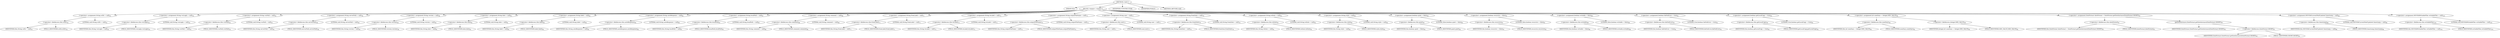digraph "&lt;init&gt;" {  
"1731" [label = <(METHOD,&lt;init&gt;)> ]
"1732" [label = <(PARAM,this)> ]
"1733" [label = <(BLOCK,&lt;empty&gt;,&lt;empty&gt;)> ]
"1734" [label = <(&lt;operator&gt;.assignment,String ssDir = null)<SUB>53</SUB>> ]
"1735" [label = <(&lt;operator&gt;.fieldAccess,this.ssDir)<SUB>53</SUB>> ]
"1736" [label = <(IDENTIFIER,this,String ssDir = null)<SUB>53</SUB>> ]
"1737" [label = <(FIELD_IDENTIFIER,ssDir,ssDir)<SUB>53</SUB>> ]
"1738" [label = <(LITERAL,null,String ssDir = null)<SUB>53</SUB>> ]
"1739" [label = <(&lt;operator&gt;.assignment,String vssLogin = null)<SUB>54</SUB>> ]
"1740" [label = <(&lt;operator&gt;.fieldAccess,this.vssLogin)<SUB>54</SUB>> ]
"1741" [label = <(IDENTIFIER,this,String vssLogin = null)<SUB>54</SUB>> ]
"1742" [label = <(FIELD_IDENTIFIER,vssLogin,vssLogin)<SUB>54</SUB>> ]
"1743" [label = <(LITERAL,null,String vssLogin = null)<SUB>54</SUB>> ]
"1744" [label = <(&lt;operator&gt;.assignment,String vssPath = null)<SUB>55</SUB>> ]
"1745" [label = <(&lt;operator&gt;.fieldAccess,this.vssPath)<SUB>55</SUB>> ]
"1746" [label = <(IDENTIFIER,this,String vssPath = null)<SUB>55</SUB>> ]
"1747" [label = <(FIELD_IDENTIFIER,vssPath,vssPath)<SUB>55</SUB>> ]
"1748" [label = <(LITERAL,null,String vssPath = null)<SUB>55</SUB>> ]
"1749" [label = <(&lt;operator&gt;.assignment,String serverPath = null)<SUB>56</SUB>> ]
"1750" [label = <(&lt;operator&gt;.fieldAccess,this.serverPath)<SUB>56</SUB>> ]
"1751" [label = <(IDENTIFIER,this,String serverPath = null)<SUB>56</SUB>> ]
"1752" [label = <(FIELD_IDENTIFIER,serverPath,serverPath)<SUB>56</SUB>> ]
"1753" [label = <(LITERAL,null,String serverPath = null)<SUB>56</SUB>> ]
"1754" [label = <(&lt;operator&gt;.assignment,String version = null)<SUB>59</SUB>> ]
"1755" [label = <(&lt;operator&gt;.fieldAccess,this.version)<SUB>59</SUB>> ]
"1756" [label = <(IDENTIFIER,this,String version = null)<SUB>59</SUB>> ]
"1757" [label = <(FIELD_IDENTIFIER,version,version)<SUB>59</SUB>> ]
"1758" [label = <(LITERAL,null,String version = null)<SUB>59</SUB>> ]
"1759" [label = <(&lt;operator&gt;.assignment,String date = null)<SUB>61</SUB>> ]
"1760" [label = <(&lt;operator&gt;.fieldAccess,this.date)<SUB>61</SUB>> ]
"1761" [label = <(IDENTIFIER,this,String date = null)<SUB>61</SUB>> ]
"1762" [label = <(FIELD_IDENTIFIER,date,date)<SUB>61</SUB>> ]
"1763" [label = <(LITERAL,null,String date = null)<SUB>61</SUB>> ]
"1764" [label = <(&lt;operator&gt;.assignment,String label = null)<SUB>63</SUB>> ]
"1765" [label = <(&lt;operator&gt;.fieldAccess,this.label)<SUB>63</SUB>> ]
"1766" [label = <(IDENTIFIER,this,String label = null)<SUB>63</SUB>> ]
"1767" [label = <(FIELD_IDENTIFIER,label,label)<SUB>63</SUB>> ]
"1768" [label = <(LITERAL,null,String label = null)<SUB>63</SUB>> ]
"1769" [label = <(&lt;operator&gt;.assignment,String autoResponse = null)<SUB>65</SUB>> ]
"1770" [label = <(&lt;operator&gt;.fieldAccess,this.autoResponse)<SUB>65</SUB>> ]
"1771" [label = <(IDENTIFIER,this,String autoResponse = null)<SUB>65</SUB>> ]
"1772" [label = <(FIELD_IDENTIFIER,autoResponse,autoResponse)<SUB>65</SUB>> ]
"1773" [label = <(LITERAL,null,String autoResponse = null)<SUB>65</SUB>> ]
"1774" [label = <(&lt;operator&gt;.assignment,String localPath = null)<SUB>67</SUB>> ]
"1775" [label = <(&lt;operator&gt;.fieldAccess,this.localPath)<SUB>67</SUB>> ]
"1776" [label = <(IDENTIFIER,this,String localPath = null)<SUB>67</SUB>> ]
"1777" [label = <(FIELD_IDENTIFIER,localPath,localPath)<SUB>67</SUB>> ]
"1778" [label = <(LITERAL,null,String localPath = null)<SUB>67</SUB>> ]
"1779" [label = <(&lt;operator&gt;.assignment,String comment = null)<SUB>69</SUB>> ]
"1780" [label = <(&lt;operator&gt;.fieldAccess,this.comment)<SUB>69</SUB>> ]
"1781" [label = <(IDENTIFIER,this,String comment = null)<SUB>69</SUB>> ]
"1782" [label = <(FIELD_IDENTIFIER,comment,comment)<SUB>69</SUB>> ]
"1783" [label = <(LITERAL,null,String comment = null)<SUB>69</SUB>> ]
"1784" [label = <(&lt;operator&gt;.assignment,String fromLabel = null)<SUB>71</SUB>> ]
"1785" [label = <(&lt;operator&gt;.fieldAccess,this.fromLabel)<SUB>71</SUB>> ]
"1786" [label = <(IDENTIFIER,this,String fromLabel = null)<SUB>71</SUB>> ]
"1787" [label = <(FIELD_IDENTIFIER,fromLabel,fromLabel)<SUB>71</SUB>> ]
"1788" [label = <(LITERAL,null,String fromLabel = null)<SUB>71</SUB>> ]
"1789" [label = <(&lt;operator&gt;.assignment,String toLabel = null)<SUB>73</SUB>> ]
"1790" [label = <(&lt;operator&gt;.fieldAccess,this.toLabel)<SUB>73</SUB>> ]
"1791" [label = <(IDENTIFIER,this,String toLabel = null)<SUB>73</SUB>> ]
"1792" [label = <(FIELD_IDENTIFIER,toLabel,toLabel)<SUB>73</SUB>> ]
"1793" [label = <(LITERAL,null,String toLabel = null)<SUB>73</SUB>> ]
"1794" [label = <(&lt;operator&gt;.assignment,String outputFileName = null)<SUB>75</SUB>> ]
"1795" [label = <(&lt;operator&gt;.fieldAccess,this.outputFileName)<SUB>75</SUB>> ]
"1796" [label = <(IDENTIFIER,this,String outputFileName = null)<SUB>75</SUB>> ]
"1797" [label = <(FIELD_IDENTIFIER,outputFileName,outputFileName)<SUB>75</SUB>> ]
"1798" [label = <(LITERAL,null,String outputFileName = null)<SUB>75</SUB>> ]
"1799" [label = <(&lt;operator&gt;.assignment,String user = null)<SUB>77</SUB>> ]
"1800" [label = <(&lt;operator&gt;.fieldAccess,this.user)<SUB>77</SUB>> ]
"1801" [label = <(IDENTIFIER,this,String user = null)<SUB>77</SUB>> ]
"1802" [label = <(FIELD_IDENTIFIER,user,user)<SUB>77</SUB>> ]
"1803" [label = <(LITERAL,null,String user = null)<SUB>77</SUB>> ]
"1804" [label = <(&lt;operator&gt;.assignment,String fromDate = null)<SUB>79</SUB>> ]
"1805" [label = <(&lt;operator&gt;.fieldAccess,this.fromDate)<SUB>79</SUB>> ]
"1806" [label = <(IDENTIFIER,this,String fromDate = null)<SUB>79</SUB>> ]
"1807" [label = <(FIELD_IDENTIFIER,fromDate,fromDate)<SUB>79</SUB>> ]
"1808" [label = <(LITERAL,null,String fromDate = null)<SUB>79</SUB>> ]
"1809" [label = <(&lt;operator&gt;.assignment,String toDate = null)<SUB>81</SUB>> ]
"1810" [label = <(&lt;operator&gt;.fieldAccess,this.toDate)<SUB>81</SUB>> ]
"1811" [label = <(IDENTIFIER,this,String toDate = null)<SUB>81</SUB>> ]
"1812" [label = <(FIELD_IDENTIFIER,toDate,toDate)<SUB>81</SUB>> ]
"1813" [label = <(LITERAL,null,String toDate = null)<SUB>81</SUB>> ]
"1814" [label = <(&lt;operator&gt;.assignment,String style = null)<SUB>83</SUB>> ]
"1815" [label = <(&lt;operator&gt;.fieldAccess,this.style)<SUB>83</SUB>> ]
"1816" [label = <(IDENTIFIER,this,String style = null)<SUB>83</SUB>> ]
"1817" [label = <(FIELD_IDENTIFIER,style,style)<SUB>83</SUB>> ]
"1818" [label = <(LITERAL,null,String style = null)<SUB>83</SUB>> ]
"1819" [label = <(&lt;operator&gt;.assignment,boolean quiet = false)<SUB>85</SUB>> ]
"1820" [label = <(&lt;operator&gt;.fieldAccess,this.quiet)<SUB>85</SUB>> ]
"1821" [label = <(IDENTIFIER,this,boolean quiet = false)<SUB>85</SUB>> ]
"1822" [label = <(FIELD_IDENTIFIER,quiet,quiet)<SUB>85</SUB>> ]
"1823" [label = <(LITERAL,false,boolean quiet = false)<SUB>85</SUB>> ]
"1824" [label = <(&lt;operator&gt;.assignment,boolean recursive = false)<SUB>87</SUB>> ]
"1825" [label = <(&lt;operator&gt;.fieldAccess,this.recursive)<SUB>87</SUB>> ]
"1826" [label = <(IDENTIFIER,this,boolean recursive = false)<SUB>87</SUB>> ]
"1827" [label = <(FIELD_IDENTIFIER,recursive,recursive)<SUB>87</SUB>> ]
"1828" [label = <(LITERAL,false,boolean recursive = false)<SUB>87</SUB>> ]
"1829" [label = <(&lt;operator&gt;.assignment,boolean writable = false)<SUB>89</SUB>> ]
"1830" [label = <(&lt;operator&gt;.fieldAccess,this.writable)<SUB>89</SUB>> ]
"1831" [label = <(IDENTIFIER,this,boolean writable = false)<SUB>89</SUB>> ]
"1832" [label = <(FIELD_IDENTIFIER,writable,writable)<SUB>89</SUB>> ]
"1833" [label = <(LITERAL,false,boolean writable = false)<SUB>89</SUB>> ]
"1834" [label = <(&lt;operator&gt;.assignment,boolean failOnError = true)<SUB>91</SUB>> ]
"1835" [label = <(&lt;operator&gt;.fieldAccess,this.failOnError)<SUB>91</SUB>> ]
"1836" [label = <(IDENTIFIER,this,boolean failOnError = true)<SUB>91</SUB>> ]
"1837" [label = <(FIELD_IDENTIFIER,failOnError,failOnError)<SUB>91</SUB>> ]
"1838" [label = <(LITERAL,true,boolean failOnError = true)<SUB>91</SUB>> ]
"1839" [label = <(&lt;operator&gt;.assignment,boolean getLocalCopy = true)<SUB>93</SUB>> ]
"1840" [label = <(&lt;operator&gt;.fieldAccess,this.getLocalCopy)<SUB>93</SUB>> ]
"1841" [label = <(IDENTIFIER,this,boolean getLocalCopy = true)<SUB>93</SUB>> ]
"1842" [label = <(FIELD_IDENTIFIER,getLocalCopy,getLocalCopy)<SUB>93</SUB>> ]
"1843" [label = <(LITERAL,true,boolean getLocalCopy = true)<SUB>93</SUB>> ]
"1844" [label = <(&lt;operator&gt;.assignment,int numDays = Integer.MIN_VALUE)<SUB>95</SUB>> ]
"1845" [label = <(&lt;operator&gt;.fieldAccess,this.numDays)<SUB>95</SUB>> ]
"1846" [label = <(IDENTIFIER,this,int numDays = Integer.MIN_VALUE)<SUB>95</SUB>> ]
"1847" [label = <(FIELD_IDENTIFIER,numDays,numDays)<SUB>95</SUB>> ]
"1848" [label = <(&lt;operator&gt;.fieldAccess,Integer.MIN_VALUE)<SUB>95</SUB>> ]
"1849" [label = <(IDENTIFIER,Integer,int numDays = Integer.MIN_VALUE)<SUB>95</SUB>> ]
"1850" [label = <(FIELD_IDENTIFIER,MIN_VALUE,MIN_VALUE)<SUB>95</SUB>> ]
"1851" [label = <(&lt;operator&gt;.assignment,DateFormat dateFormat = DateFormat.getDateInstance(DateFormat.SHORT))<SUB>97</SUB>> ]
"1852" [label = <(&lt;operator&gt;.fieldAccess,this.dateFormat)<SUB>97</SUB>> ]
"1853" [label = <(IDENTIFIER,this,DateFormat dateFormat = DateFormat.getDateInstance(DateFormat.SHORT))<SUB>97</SUB>> ]
"1854" [label = <(FIELD_IDENTIFIER,dateFormat,dateFormat)<SUB>97</SUB>> ]
"1855" [label = <(getDateInstance,DateFormat.getDateInstance(DateFormat.SHORT))<SUB>97</SUB>> ]
"1856" [label = <(IDENTIFIER,DateFormat,DateFormat.getDateInstance(DateFormat.SHORT))<SUB>97</SUB>> ]
"1857" [label = <(&lt;operator&gt;.fieldAccess,DateFormat.SHORT)<SUB>97</SUB>> ]
"1858" [label = <(IDENTIFIER,DateFormat,DateFormat.getDateInstance(DateFormat.SHORT))<SUB>97</SUB>> ]
"1859" [label = <(FIELD_IDENTIFIER,SHORT,SHORT)<SUB>97</SUB>> ]
"1860" [label = <(&lt;operator&gt;.assignment,MSVSS$CurrentModUpdated timestamp = null)<SUB>99</SUB>> ]
"1861" [label = <(&lt;operator&gt;.fieldAccess,this.timestamp)<SUB>99</SUB>> ]
"1862" [label = <(IDENTIFIER,this,MSVSS$CurrentModUpdated timestamp = null)<SUB>99</SUB>> ]
"1863" [label = <(FIELD_IDENTIFIER,timestamp,timestamp)<SUB>99</SUB>> ]
"1864" [label = <(LITERAL,null,MSVSS$CurrentModUpdated timestamp = null)<SUB>99</SUB>> ]
"1865" [label = <(&lt;operator&gt;.assignment,MSVSS$WritableFiles writableFiles = null)<SUB>101</SUB>> ]
"1866" [label = <(&lt;operator&gt;.fieldAccess,this.writableFiles)<SUB>101</SUB>> ]
"1867" [label = <(IDENTIFIER,this,MSVSS$WritableFiles writableFiles = null)<SUB>101</SUB>> ]
"1868" [label = <(FIELD_IDENTIFIER,writableFiles,writableFiles)<SUB>101</SUB>> ]
"1869" [label = <(LITERAL,null,MSVSS$WritableFiles writableFiles = null)<SUB>101</SUB>> ]
"1870" [label = <(MODIFIER,CONSTRUCTOR)> ]
"1871" [label = <(MODIFIER,PUBLIC)> ]
"1872" [label = <(METHOD_RETURN,void)> ]
  "1731" -> "1732" 
  "1731" -> "1733" 
  "1731" -> "1870" 
  "1731" -> "1871" 
  "1731" -> "1872" 
  "1733" -> "1734" 
  "1733" -> "1739" 
  "1733" -> "1744" 
  "1733" -> "1749" 
  "1733" -> "1754" 
  "1733" -> "1759" 
  "1733" -> "1764" 
  "1733" -> "1769" 
  "1733" -> "1774" 
  "1733" -> "1779" 
  "1733" -> "1784" 
  "1733" -> "1789" 
  "1733" -> "1794" 
  "1733" -> "1799" 
  "1733" -> "1804" 
  "1733" -> "1809" 
  "1733" -> "1814" 
  "1733" -> "1819" 
  "1733" -> "1824" 
  "1733" -> "1829" 
  "1733" -> "1834" 
  "1733" -> "1839" 
  "1733" -> "1844" 
  "1733" -> "1851" 
  "1733" -> "1860" 
  "1733" -> "1865" 
  "1734" -> "1735" 
  "1734" -> "1738" 
  "1735" -> "1736" 
  "1735" -> "1737" 
  "1739" -> "1740" 
  "1739" -> "1743" 
  "1740" -> "1741" 
  "1740" -> "1742" 
  "1744" -> "1745" 
  "1744" -> "1748" 
  "1745" -> "1746" 
  "1745" -> "1747" 
  "1749" -> "1750" 
  "1749" -> "1753" 
  "1750" -> "1751" 
  "1750" -> "1752" 
  "1754" -> "1755" 
  "1754" -> "1758" 
  "1755" -> "1756" 
  "1755" -> "1757" 
  "1759" -> "1760" 
  "1759" -> "1763" 
  "1760" -> "1761" 
  "1760" -> "1762" 
  "1764" -> "1765" 
  "1764" -> "1768" 
  "1765" -> "1766" 
  "1765" -> "1767" 
  "1769" -> "1770" 
  "1769" -> "1773" 
  "1770" -> "1771" 
  "1770" -> "1772" 
  "1774" -> "1775" 
  "1774" -> "1778" 
  "1775" -> "1776" 
  "1775" -> "1777" 
  "1779" -> "1780" 
  "1779" -> "1783" 
  "1780" -> "1781" 
  "1780" -> "1782" 
  "1784" -> "1785" 
  "1784" -> "1788" 
  "1785" -> "1786" 
  "1785" -> "1787" 
  "1789" -> "1790" 
  "1789" -> "1793" 
  "1790" -> "1791" 
  "1790" -> "1792" 
  "1794" -> "1795" 
  "1794" -> "1798" 
  "1795" -> "1796" 
  "1795" -> "1797" 
  "1799" -> "1800" 
  "1799" -> "1803" 
  "1800" -> "1801" 
  "1800" -> "1802" 
  "1804" -> "1805" 
  "1804" -> "1808" 
  "1805" -> "1806" 
  "1805" -> "1807" 
  "1809" -> "1810" 
  "1809" -> "1813" 
  "1810" -> "1811" 
  "1810" -> "1812" 
  "1814" -> "1815" 
  "1814" -> "1818" 
  "1815" -> "1816" 
  "1815" -> "1817" 
  "1819" -> "1820" 
  "1819" -> "1823" 
  "1820" -> "1821" 
  "1820" -> "1822" 
  "1824" -> "1825" 
  "1824" -> "1828" 
  "1825" -> "1826" 
  "1825" -> "1827" 
  "1829" -> "1830" 
  "1829" -> "1833" 
  "1830" -> "1831" 
  "1830" -> "1832" 
  "1834" -> "1835" 
  "1834" -> "1838" 
  "1835" -> "1836" 
  "1835" -> "1837" 
  "1839" -> "1840" 
  "1839" -> "1843" 
  "1840" -> "1841" 
  "1840" -> "1842" 
  "1844" -> "1845" 
  "1844" -> "1848" 
  "1845" -> "1846" 
  "1845" -> "1847" 
  "1848" -> "1849" 
  "1848" -> "1850" 
  "1851" -> "1852" 
  "1851" -> "1855" 
  "1852" -> "1853" 
  "1852" -> "1854" 
  "1855" -> "1856" 
  "1855" -> "1857" 
  "1857" -> "1858" 
  "1857" -> "1859" 
  "1860" -> "1861" 
  "1860" -> "1864" 
  "1861" -> "1862" 
  "1861" -> "1863" 
  "1865" -> "1866" 
  "1865" -> "1869" 
  "1866" -> "1867" 
  "1866" -> "1868" 
}
